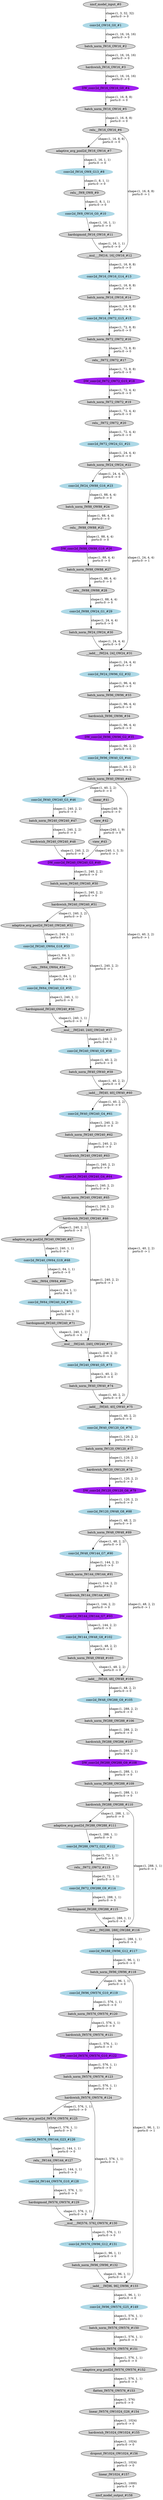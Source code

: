 strict digraph  {
"0 /nncf_model_input_0" [id=0, label="nncf_model_input_#0", style=filled, type=nncf_model_input];
"1 MobileNetV3/Sequential[features]/ConvBNActivation[0]/NNCFConv2d[0]/conv2d_0" [color=lightblue, id=1, label="conv2d_OW16_G0_#1", style=filled, type=conv2d];
"2 MobileNetV3/Sequential[features]/ConvBNActivation[0]/NNCFBatchNorm2d[1]/batch_norm_0" [id=2, label="batch_norm_IW16_OW16_#2", style=filled, type=batch_norm];
"3 MobileNetV3/Sequential[features]/ConvBNActivation[0]/Hardswish[2]/hardswish_0" [id=3, label="hardswish_IW16_OW16_#3", style=filled, type=hardswish];
"4 MobileNetV3/Sequential[features]/InvertedResidual[1]/Sequential[block]/ConvBNActivation[0]/NNCFConv2d[0]/conv2d_0" [color=purple, id=4, label="DW_conv2d_IW16_OW16_G0_#4", style=filled, type=conv2d];
"5 MobileNetV3/Sequential[features]/InvertedResidual[1]/Sequential[block]/ConvBNActivation[0]/NNCFBatchNorm2d[1]/batch_norm_0" [id=5, label="batch_norm_IW16_OW16_#5", style=filled, type=batch_norm];
"6 MobileNetV3/Sequential[features]/InvertedResidual[1]/Sequential[block]/ConvBNActivation[0]/ReLU[2]/relu__0" [id=6, label="relu__IW16_OW16_#6", style=filled, type=relu_];
"7 MobileNetV3/Sequential[features]/InvertedResidual[1]/Sequential[block]/SqueezeExcitation[1]/adaptive_avg_pool2d_0" [id=7, label="adaptive_avg_pool2d_IW16_OW16_#7", style=filled, type=adaptive_avg_pool2d];
"8 MobileNetV3/Sequential[features]/InvertedResidual[1]/Sequential[block]/SqueezeExcitation[1]/NNCFConv2d[fc1]/conv2d_0" [color=lightblue, id=8, label="conv2d_IW16_OW8_G13_#8", style=filled, type=conv2d];
"9 MobileNetV3/Sequential[features]/InvertedResidual[1]/Sequential[block]/SqueezeExcitation[1]/ReLU[relu]/relu__0" [id=9, label="relu__IW8_OW8_#9", style=filled, type=relu_];
"10 MobileNetV3/Sequential[features]/InvertedResidual[1]/Sequential[block]/SqueezeExcitation[1]/NNCFConv2d[fc2]/conv2d_0" [color=lightblue, id=10, label="conv2d_IW8_OW16_G0_#10", style=filled, type=conv2d];
"11 MobileNetV3/Sequential[features]/InvertedResidual[1]/Sequential[block]/SqueezeExcitation[1]/hardsigmoid_0" [id=11, label="hardsigmoid_IW16_OW16_#11", style=filled, type=hardsigmoid];
"12 MobileNetV3/Sequential[features]/InvertedResidual[1]/Sequential[block]/SqueezeExcitation[1]/__mul___0" [id=12, label="__mul___IW[16, 16]_OW16_#12", style=filled, type=__mul__];
"13 MobileNetV3/Sequential[features]/InvertedResidual[1]/Sequential[block]/ConvBNActivation[2]/NNCFConv2d[0]/conv2d_0" [color=lightblue, id=13, label="conv2d_IW16_OW16_G14_#13", style=filled, type=conv2d];
"14 MobileNetV3/Sequential[features]/InvertedResidual[1]/Sequential[block]/ConvBNActivation[2]/NNCFBatchNorm2d[1]/batch_norm_0" [id=14, label="batch_norm_IW16_OW16_#14", style=filled, type=batch_norm];
"15 MobileNetV3/Sequential[features]/InvertedResidual[2]/Sequential[block]/ConvBNActivation[0]/NNCFConv2d[0]/conv2d_0" [color=lightblue, id=15, label="conv2d_IW16_OW72_G15_#15", style=filled, type=conv2d];
"16 MobileNetV3/Sequential[features]/InvertedResidual[2]/Sequential[block]/ConvBNActivation[0]/NNCFBatchNorm2d[1]/batch_norm_0" [id=16, label="batch_norm_IW72_OW72_#16", style=filled, type=batch_norm];
"17 MobileNetV3/Sequential[features]/InvertedResidual[2]/Sequential[block]/ConvBNActivation[0]/ReLU[2]/relu__0" [id=17, label="relu__IW72_OW72_#17", style=filled, type=relu_];
"18 MobileNetV3/Sequential[features]/InvertedResidual[2]/Sequential[block]/ConvBNActivation[1]/NNCFConv2d[0]/conv2d_0" [color=purple, id=18, label="DW_conv2d_IW72_OW72_G15_#18", style=filled, type=conv2d];
"19 MobileNetV3/Sequential[features]/InvertedResidual[2]/Sequential[block]/ConvBNActivation[1]/NNCFBatchNorm2d[1]/batch_norm_0" [id=19, label="batch_norm_IW72_OW72_#19", style=filled, type=batch_norm];
"20 MobileNetV3/Sequential[features]/InvertedResidual[2]/Sequential[block]/ConvBNActivation[1]/ReLU[2]/relu__0" [id=20, label="relu__IW72_OW72_#20", style=filled, type=relu_];
"21 MobileNetV3/Sequential[features]/InvertedResidual[2]/Sequential[block]/ConvBNActivation[2]/NNCFConv2d[0]/conv2d_0" [color=lightblue, id=21, label="conv2d_IW72_OW24_G1_#21", style=filled, type=conv2d];
"22 MobileNetV3/Sequential[features]/InvertedResidual[2]/Sequential[block]/ConvBNActivation[2]/NNCFBatchNorm2d[1]/batch_norm_0" [id=22, label="batch_norm_IW24_OW24_#22", style=filled, type=batch_norm];
"23 MobileNetV3/Sequential[features]/InvertedResidual[3]/Sequential[block]/ConvBNActivation[0]/NNCFConv2d[0]/conv2d_0" [color=lightblue, id=23, label="conv2d_IW24_OW88_G16_#23", style=filled, type=conv2d];
"24 MobileNetV3/Sequential[features]/InvertedResidual[3]/Sequential[block]/ConvBNActivation[0]/NNCFBatchNorm2d[1]/batch_norm_0" [id=24, label="batch_norm_IW88_OW88_#24", style=filled, type=batch_norm];
"25 MobileNetV3/Sequential[features]/InvertedResidual[3]/Sequential[block]/ConvBNActivation[0]/ReLU[2]/relu__0" [id=25, label="relu__IW88_OW88_#25", style=filled, type=relu_];
"26 MobileNetV3/Sequential[features]/InvertedResidual[3]/Sequential[block]/ConvBNActivation[1]/NNCFConv2d[0]/conv2d_0" [color=purple, id=26, label="DW_conv2d_IW88_OW88_G16_#26", style=filled, type=conv2d];
"27 MobileNetV3/Sequential[features]/InvertedResidual[3]/Sequential[block]/ConvBNActivation[1]/NNCFBatchNorm2d[1]/batch_norm_0" [id=27, label="batch_norm_IW88_OW88_#27", style=filled, type=batch_norm];
"28 MobileNetV3/Sequential[features]/InvertedResidual[3]/Sequential[block]/ConvBNActivation[1]/ReLU[2]/relu__0" [id=28, label="relu__IW88_OW88_#28", style=filled, type=relu_];
"29 MobileNetV3/Sequential[features]/InvertedResidual[3]/Sequential[block]/ConvBNActivation[2]/NNCFConv2d[0]/conv2d_0" [color=lightblue, id=29, label="conv2d_IW88_OW24_G1_#29", style=filled, type=conv2d];
"30 MobileNetV3/Sequential[features]/InvertedResidual[3]/Sequential[block]/ConvBNActivation[2]/NNCFBatchNorm2d[1]/batch_norm_0" [id=30, label="batch_norm_IW24_OW24_#30", style=filled, type=batch_norm];
"31 MobileNetV3/Sequential[features]/InvertedResidual[3]/__iadd___0" [id=31, label="__iadd___IW[24, 24]_OW24_#31", style=filled, type=__iadd__];
"32 MobileNetV3/Sequential[features]/InvertedResidual[4]/Sequential[block]/ConvBNActivation[0]/NNCFConv2d[0]/conv2d_0" [color=lightblue, id=32, label="conv2d_IW24_OW96_G2_#32", style=filled, type=conv2d];
"33 MobileNetV3/Sequential[features]/InvertedResidual[4]/Sequential[block]/ConvBNActivation[0]/NNCFBatchNorm2d[1]/batch_norm_0" [id=33, label="batch_norm_IW96_OW96_#33", style=filled, type=batch_norm];
"34 MobileNetV3/Sequential[features]/InvertedResidual[4]/Sequential[block]/ConvBNActivation[0]/Hardswish[2]/hardswish_0" [id=34, label="hardswish_IW96_OW96_#34", style=filled, type=hardswish];
"35 MobileNetV3/Sequential[features]/InvertedResidual[4]/Sequential[block]/ConvBNActivation[1]/NNCFConv2d[0]/conv2d_0" [color=purple, id=35, label="DW_conv2d_IW96_OW96_G2_#35", style=filled, type=conv2d];
"36 MobileNetV3/Sequential[features]/InvertedResidual[4]/Sequential[block]/ConvBNActivation[3]/NNCFConv2d[0]/conv2d_0" [color=lightblue, id=36, label="conv2d_IW96_OW40_G5_#44", style=filled, type=conv2d];
"37 MobileNetV3/Sequential[features]/InvertedResidual[4]/Sequential[block]/ConvBNActivation[3]/NNCFBatchNorm2d[1]/batch_norm_0" [id=37, label="batch_norm_IW40_OW40_#45", style=filled, type=batch_norm];
"38 MobileNetV3/Sequential[features]/InvertedResidual[5]/Sequential[block]/ConvBNActivation[0]/NNCFConv2d[0]/conv2d_0" [color=lightblue, id=38, label="conv2d_IW40_OW240_G3_#46", style=filled, type=conv2d];
"39 MobileNetV3/Sequential[features]/InvertedResidual[5]/Sequential[block]/ConvBNActivation[0]/NNCFBatchNorm2d[1]/batch_norm_0" [id=39, label="batch_norm_IW240_OW240_#47", style=filled, type=batch_norm];
"40 MobileNetV3/Sequential[features]/InvertedResidual[5]/Sequential[block]/ConvBNActivation[0]/Hardswish[2]/hardswish_0" [id=40, label="hardswish_IW240_OW240_#48", style=filled, type=hardswish];
"41 MobileNetV3/Sequential[features]/InvertedResidual[5]/Sequential[block]/ConvBNActivation[1]/NNCFConv2d[0]/ModuleDict[pre_ops]/UpdateWeight[3]/ElasticKernelConv2DOp[op]/linear_0" [id=41, label="linear_#41", style=filled, type=linear];
"42 MobileNetV3/Sequential[features]/InvertedResidual[5]/Sequential[block]/ConvBNActivation[1]/NNCFConv2d[0]/ModuleDict[pre_ops]/UpdateWeight[3]/ElasticKernelConv2DOp[op]/view_0" [id=42, label="view_#42", style=filled, type=view];
"43 MobileNetV3/Sequential[features]/InvertedResidual[5]/Sequential[block]/ConvBNActivation[1]/NNCFConv2d[0]/ModuleDict[pre_ops]/UpdateWeight[3]/ElasticKernelConv2DOp[op]/view_1" [id=43, label="view_#43", style=filled, type=view];
"44 MobileNetV3/Sequential[features]/InvertedResidual[5]/Sequential[block]/ConvBNActivation[1]/NNCFConv2d[0]/conv2d_0" [color=purple, id=44, label="DW_conv2d_IW240_OW240_G3_#49", style=filled, type=conv2d];
"45 MobileNetV3/Sequential[features]/InvertedResidual[5]/Sequential[block]/ConvBNActivation[1]/NNCFBatchNorm2d[1]/batch_norm_0" [id=45, label="batch_norm_IW240_OW240_#50", style=filled, type=batch_norm];
"46 MobileNetV3/Sequential[features]/InvertedResidual[5]/Sequential[block]/ConvBNActivation[1]/Hardswish[2]/hardswish_0" [id=46, label="hardswish_IW240_OW240_#51", style=filled, type=hardswish];
"47 MobileNetV3/Sequential[features]/InvertedResidual[5]/Sequential[block]/SqueezeExcitation[2]/adaptive_avg_pool2d_0" [id=47, label="adaptive_avg_pool2d_IW240_OW240_#52", style=filled, type=adaptive_avg_pool2d];
"48 MobileNetV3/Sequential[features]/InvertedResidual[5]/Sequential[block]/SqueezeExcitation[2]/NNCFConv2d[fc1]/conv2d_0" [color=lightblue, id=48, label="conv2d_IW240_OW64_G18_#53", style=filled, type=conv2d];
"49 MobileNetV3/Sequential[features]/InvertedResidual[5]/Sequential[block]/SqueezeExcitation[2]/ReLU[relu]/relu__0" [id=49, label="relu__IW64_OW64_#54", style=filled, type=relu_];
"50 MobileNetV3/Sequential[features]/InvertedResidual[5]/Sequential[block]/SqueezeExcitation[2]/NNCFConv2d[fc2]/conv2d_0" [color=lightblue, id=50, label="conv2d_IW64_OW240_G3_#55", style=filled, type=conv2d];
"51 MobileNetV3/Sequential[features]/InvertedResidual[5]/Sequential[block]/SqueezeExcitation[2]/hardsigmoid_0" [id=51, label="hardsigmoid_IW240_OW240_#56", style=filled, type=hardsigmoid];
"52 MobileNetV3/Sequential[features]/InvertedResidual[5]/Sequential[block]/SqueezeExcitation[2]/__mul___0" [id=52, label="__mul___IW[240, 240]_OW240_#57", style=filled, type=__mul__];
"53 MobileNetV3/Sequential[features]/InvertedResidual[5]/Sequential[block]/ConvBNActivation[3]/NNCFConv2d[0]/conv2d_0" [color=lightblue, id=53, label="conv2d_IW240_OW40_G5_#58", style=filled, type=conv2d];
"54 MobileNetV3/Sequential[features]/InvertedResidual[5]/Sequential[block]/ConvBNActivation[3]/NNCFBatchNorm2d[1]/batch_norm_0" [id=54, label="batch_norm_IW40_OW40_#59", style=filled, type=batch_norm];
"55 MobileNetV3/Sequential[features]/InvertedResidual[5]/__iadd___0" [id=55, label="__iadd___IW[40, 40]_OW40_#60", style=filled, type=__iadd__];
"56 MobileNetV3/Sequential[features]/InvertedResidual[6]/Sequential[block]/ConvBNActivation[0]/NNCFConv2d[0]/conv2d_0" [color=lightblue, id=56, label="conv2d_IW40_OW240_G4_#61", style=filled, type=conv2d];
"57 MobileNetV3/Sequential[features]/InvertedResidual[6]/Sequential[block]/ConvBNActivation[0]/NNCFBatchNorm2d[1]/batch_norm_0" [id=57, label="batch_norm_IW240_OW240_#62", style=filled, type=batch_norm];
"58 MobileNetV3/Sequential[features]/InvertedResidual[6]/Sequential[block]/ConvBNActivation[0]/Hardswish[2]/hardswish_0" [id=58, label="hardswish_IW240_OW240_#63", style=filled, type=hardswish];
"59 MobileNetV3/Sequential[features]/InvertedResidual[6]/Sequential[block]/ConvBNActivation[1]/NNCFConv2d[0]/conv2d_0" [color=purple, id=59, label="DW_conv2d_IW240_OW240_G4_#64", style=filled, type=conv2d];
"60 MobileNetV3/Sequential[features]/InvertedResidual[6]/Sequential[block]/ConvBNActivation[1]/NNCFBatchNorm2d[1]/batch_norm_0" [id=60, label="batch_norm_IW240_OW240_#65", style=filled, type=batch_norm];
"61 MobileNetV3/Sequential[features]/InvertedResidual[6]/Sequential[block]/ConvBNActivation[1]/Hardswish[2]/hardswish_0" [id=61, label="hardswish_IW240_OW240_#66", style=filled, type=hardswish];
"62 MobileNetV3/Sequential[features]/InvertedResidual[6]/Sequential[block]/SqueezeExcitation[2]/adaptive_avg_pool2d_0" [id=62, label="adaptive_avg_pool2d_IW240_OW240_#67", style=filled, type=adaptive_avg_pool2d];
"63 MobileNetV3/Sequential[features]/InvertedResidual[6]/Sequential[block]/SqueezeExcitation[2]/NNCFConv2d[fc1]/conv2d_0" [color=lightblue, id=63, label="conv2d_IW240_OW64_G19_#68", style=filled, type=conv2d];
"64 MobileNetV3/Sequential[features]/InvertedResidual[6]/Sequential[block]/SqueezeExcitation[2]/ReLU[relu]/relu__0" [id=64, label="relu__IW64_OW64_#69", style=filled, type=relu_];
"65 MobileNetV3/Sequential[features]/InvertedResidual[6]/Sequential[block]/SqueezeExcitation[2]/NNCFConv2d[fc2]/conv2d_0" [color=lightblue, id=65, label="conv2d_IW64_OW240_G4_#70", style=filled, type=conv2d];
"66 MobileNetV3/Sequential[features]/InvertedResidual[6]/Sequential[block]/SqueezeExcitation[2]/hardsigmoid_0" [id=66, label="hardsigmoid_IW240_OW240_#71", style=filled, type=hardsigmoid];
"67 MobileNetV3/Sequential[features]/InvertedResidual[6]/Sequential[block]/SqueezeExcitation[2]/__mul___0" [id=67, label="__mul___IW[240, 240]_OW240_#72", style=filled, type=__mul__];
"68 MobileNetV3/Sequential[features]/InvertedResidual[6]/Sequential[block]/ConvBNActivation[3]/NNCFConv2d[0]/conv2d_0" [color=lightblue, id=68, label="conv2d_IW240_OW40_G5_#73", style=filled, type=conv2d];
"69 MobileNetV3/Sequential[features]/InvertedResidual[6]/Sequential[block]/ConvBNActivation[3]/NNCFBatchNorm2d[1]/batch_norm_0" [id=69, label="batch_norm_IW40_OW40_#74", style=filled, type=batch_norm];
"70 MobileNetV3/Sequential[features]/InvertedResidual[6]/__iadd___0" [id=70, label="__iadd___IW[40, 40]_OW40_#75", style=filled, type=__iadd__];
"71 MobileNetV3/Sequential[features]/InvertedResidual[7]/Sequential[block]/ConvBNActivation[0]/NNCFConv2d[0]/conv2d_0" [color=lightblue, id=71, label="conv2d_IW40_OW120_G6_#76", style=filled, type=conv2d];
"72 MobileNetV3/Sequential[features]/InvertedResidual[7]/Sequential[block]/ConvBNActivation[0]/NNCFBatchNorm2d[1]/batch_norm_0" [id=72, label="batch_norm_IW120_OW120_#77", style=filled, type=batch_norm];
"73 MobileNetV3/Sequential[features]/InvertedResidual[7]/Sequential[block]/ConvBNActivation[0]/Hardswish[2]/hardswish_0" [id=73, label="hardswish_IW120_OW120_#78", style=filled, type=hardswish];
"74 MobileNetV3/Sequential[features]/InvertedResidual[7]/Sequential[block]/ConvBNActivation[1]/NNCFConv2d[0]/conv2d_0" [color=purple, id=74, label="DW_conv2d_IW120_OW120_G6_#79", style=filled, type=conv2d];
"75 MobileNetV3/Sequential[features]/InvertedResidual[7]/Sequential[block]/ConvBNActivation[3]/NNCFConv2d[0]/conv2d_0" [color=lightblue, id=75, label="conv2d_IW120_OW48_G8_#88", style=filled, type=conv2d];
"76 MobileNetV3/Sequential[features]/InvertedResidual[7]/Sequential[block]/ConvBNActivation[3]/NNCFBatchNorm2d[1]/batch_norm_0" [id=76, label="batch_norm_IW48_OW48_#89", style=filled, type=batch_norm];
"77 MobileNetV3/Sequential[features]/InvertedResidual[8]/Sequential[block]/ConvBNActivation[0]/NNCFConv2d[0]/conv2d_0" [color=lightblue, id=77, label="conv2d_IW48_OW144_G7_#90", style=filled, type=conv2d];
"78 MobileNetV3/Sequential[features]/InvertedResidual[8]/Sequential[block]/ConvBNActivation[0]/NNCFBatchNorm2d[1]/batch_norm_0" [id=78, label="batch_norm_IW144_OW144_#91", style=filled, type=batch_norm];
"79 MobileNetV3/Sequential[features]/InvertedResidual[8]/Sequential[block]/ConvBNActivation[0]/Hardswish[2]/hardswish_0" [id=79, label="hardswish_IW144_OW144_#92", style=filled, type=hardswish];
"80 MobileNetV3/Sequential[features]/InvertedResidual[8]/Sequential[block]/ConvBNActivation[1]/NNCFConv2d[0]/conv2d_0" [color=purple, id=80, label="DW_conv2d_IW144_OW144_G7_#93", style=filled, type=conv2d];
"81 MobileNetV3/Sequential[features]/InvertedResidual[8]/Sequential[block]/ConvBNActivation[3]/NNCFConv2d[0]/conv2d_0" [color=lightblue, id=81, label="conv2d_IW144_OW48_G8_#102", style=filled, type=conv2d];
"82 MobileNetV3/Sequential[features]/InvertedResidual[8]/Sequential[block]/ConvBNActivation[3]/NNCFBatchNorm2d[1]/batch_norm_0" [id=82, label="batch_norm_IW48_OW48_#103", style=filled, type=batch_norm];
"83 MobileNetV3/Sequential[features]/InvertedResidual[8]/__iadd___0" [id=83, label="__iadd___IW[48, 48]_OW48_#104", style=filled, type=__iadd__];
"84 MobileNetV3/Sequential[features]/InvertedResidual[9]/Sequential[block]/ConvBNActivation[0]/NNCFConv2d[0]/conv2d_0" [color=lightblue, id=84, label="conv2d_IW48_OW288_G9_#105", style=filled, type=conv2d];
"85 MobileNetV3/Sequential[features]/InvertedResidual[9]/Sequential[block]/ConvBNActivation[0]/NNCFBatchNorm2d[1]/batch_norm_0" [id=85, label="batch_norm_IW288_OW288_#106", style=filled, type=batch_norm];
"86 MobileNetV3/Sequential[features]/InvertedResidual[9]/Sequential[block]/ConvBNActivation[0]/Hardswish[2]/hardswish_0" [id=86, label="hardswish_IW288_OW288_#107", style=filled, type=hardswish];
"87 MobileNetV3/Sequential[features]/InvertedResidual[9]/Sequential[block]/ConvBNActivation[1]/NNCFConv2d[0]/conv2d_0" [color=purple, id=87, label="DW_conv2d_IW288_OW288_G9_#108", style=filled, type=conv2d];
"88 MobileNetV3/Sequential[features]/InvertedResidual[9]/Sequential[block]/ConvBNActivation[1]/NNCFBatchNorm2d[1]/batch_norm_0" [id=88, label="batch_norm_IW288_OW288_#109", style=filled, type=batch_norm];
"89 MobileNetV3/Sequential[features]/InvertedResidual[9]/Sequential[block]/ConvBNActivation[1]/Hardswish[2]/hardswish_0" [id=89, label="hardswish_IW288_OW288_#110", style=filled, type=hardswish];
"90 MobileNetV3/Sequential[features]/InvertedResidual[9]/Sequential[block]/SqueezeExcitation[2]/adaptive_avg_pool2d_0" [id=90, label="adaptive_avg_pool2d_IW288_OW288_#111", style=filled, type=adaptive_avg_pool2d];
"91 MobileNetV3/Sequential[features]/InvertedResidual[9]/Sequential[block]/SqueezeExcitation[2]/NNCFConv2d[fc1]/conv2d_0" [color=lightblue, id=91, label="conv2d_IW288_OW72_G22_#112", style=filled, type=conv2d];
"92 MobileNetV3/Sequential[features]/InvertedResidual[9]/Sequential[block]/SqueezeExcitation[2]/ReLU[relu]/relu__0" [id=92, label="relu__IW72_OW72_#113", style=filled, type=relu_];
"93 MobileNetV3/Sequential[features]/InvertedResidual[9]/Sequential[block]/SqueezeExcitation[2]/NNCFConv2d[fc2]/conv2d_0" [color=lightblue, id=93, label="conv2d_IW72_OW288_G9_#114", style=filled, type=conv2d];
"94 MobileNetV3/Sequential[features]/InvertedResidual[9]/Sequential[block]/SqueezeExcitation[2]/hardsigmoid_0" [id=94, label="hardsigmoid_IW288_OW288_#115", style=filled, type=hardsigmoid];
"95 MobileNetV3/Sequential[features]/InvertedResidual[9]/Sequential[block]/SqueezeExcitation[2]/__mul___0" [id=95, label="__mul___IW[288, 288]_OW288_#116", style=filled, type=__mul__];
"96 MobileNetV3/Sequential[features]/InvertedResidual[9]/Sequential[block]/ConvBNActivation[3]/NNCFConv2d[0]/conv2d_0" [color=lightblue, id=96, label="conv2d_IW288_OW96_G12_#117", style=filled, type=conv2d];
"97 MobileNetV3/Sequential[features]/InvertedResidual[9]/Sequential[block]/ConvBNActivation[3]/NNCFBatchNorm2d[1]/batch_norm_0" [id=97, label="batch_norm_IW96_OW96_#118", style=filled, type=batch_norm];
"98 MobileNetV3/Sequential[features]/InvertedResidual[10]/Sequential[block]/ConvBNActivation[0]/NNCFConv2d[0]/conv2d_0" [color=lightblue, id=98, label="conv2d_IW96_OW576_G10_#119", style=filled, type=conv2d];
"99 MobileNetV3/Sequential[features]/InvertedResidual[10]/Sequential[block]/ConvBNActivation[0]/NNCFBatchNorm2d[1]/batch_norm_0" [id=99, label="batch_norm_IW576_OW576_#120", style=filled, type=batch_norm];
"100 MobileNetV3/Sequential[features]/InvertedResidual[10]/Sequential[block]/ConvBNActivation[0]/Hardswish[2]/hardswish_0" [id=100, label="hardswish_IW576_OW576_#121", style=filled, type=hardswish];
"101 MobileNetV3/Sequential[features]/InvertedResidual[10]/Sequential[block]/ConvBNActivation[1]/NNCFConv2d[0]/conv2d_0" [color=purple, id=101, label="DW_conv2d_IW576_OW576_G10_#122", style=filled, type=conv2d];
"102 MobileNetV3/Sequential[features]/InvertedResidual[10]/Sequential[block]/ConvBNActivation[1]/NNCFBatchNorm2d[1]/batch_norm_0" [id=102, label="batch_norm_IW576_OW576_#123", style=filled, type=batch_norm];
"103 MobileNetV3/Sequential[features]/InvertedResidual[10]/Sequential[block]/ConvBNActivation[1]/Hardswish[2]/hardswish_0" [id=103, label="hardswish_IW576_OW576_#124", style=filled, type=hardswish];
"104 MobileNetV3/Sequential[features]/InvertedResidual[10]/Sequential[block]/SqueezeExcitation[2]/adaptive_avg_pool2d_0" [id=104, label="adaptive_avg_pool2d_IW576_OW576_#125", style=filled, type=adaptive_avg_pool2d];
"105 MobileNetV3/Sequential[features]/InvertedResidual[10]/Sequential[block]/SqueezeExcitation[2]/NNCFConv2d[fc1]/conv2d_0" [color=lightblue, id=105, label="conv2d_IW576_OW144_G23_#126", style=filled, type=conv2d];
"106 MobileNetV3/Sequential[features]/InvertedResidual[10]/Sequential[block]/SqueezeExcitation[2]/ReLU[relu]/relu__0" [id=106, label="relu__IW144_OW144_#127", style=filled, type=relu_];
"107 MobileNetV3/Sequential[features]/InvertedResidual[10]/Sequential[block]/SqueezeExcitation[2]/NNCFConv2d[fc2]/conv2d_0" [color=lightblue, id=107, label="conv2d_IW144_OW576_G10_#128", style=filled, type=conv2d];
"108 MobileNetV3/Sequential[features]/InvertedResidual[10]/Sequential[block]/SqueezeExcitation[2]/hardsigmoid_0" [id=108, label="hardsigmoid_IW576_OW576_#129", style=filled, type=hardsigmoid];
"109 MobileNetV3/Sequential[features]/InvertedResidual[10]/Sequential[block]/SqueezeExcitation[2]/__mul___0" [id=109, label="__mul___IW[576, 576]_OW576_#130", style=filled, type=__mul__];
"110 MobileNetV3/Sequential[features]/InvertedResidual[10]/Sequential[block]/ConvBNActivation[3]/NNCFConv2d[0]/conv2d_0" [color=lightblue, id=110, label="conv2d_IW576_OW96_G12_#131", style=filled, type=conv2d];
"111 MobileNetV3/Sequential[features]/InvertedResidual[10]/Sequential[block]/ConvBNActivation[3]/NNCFBatchNorm2d[1]/batch_norm_0" [id=111, label="batch_norm_IW96_OW96_#132", style=filled, type=batch_norm];
"112 MobileNetV3/Sequential[features]/InvertedResidual[10]/__iadd___0" [id=112, label="__iadd___IW[96, 96]_OW96_#133", style=filled, type=__iadd__];
"113 MobileNetV3/Sequential[features]/ConvBNActivation[12]/NNCFConv2d[0]/conv2d_0" [color=lightblue, id=113, label="conv2d_IW96_OW576_G25_#149", style=filled, type=conv2d];
"114 MobileNetV3/Sequential[features]/ConvBNActivation[12]/NNCFBatchNorm2d[1]/batch_norm_0" [id=114, label="batch_norm_IW576_OW576_#150", style=filled, type=batch_norm];
"115 MobileNetV3/Sequential[features]/ConvBNActivation[12]/Hardswish[2]/hardswish_0" [id=115, label="hardswish_IW576_OW576_#151", style=filled, type=hardswish];
"116 MobileNetV3/AdaptiveAvgPool2d[avgpool]/adaptive_avg_pool2d_0" [id=116, label="adaptive_avg_pool2d_IW576_OW576_#152", style=filled, type=adaptive_avg_pool2d];
"117 MobileNetV3/flatten_0" [id=117, label="flatten_IW576_OW576_#153", style=filled, type=flatten];
"118 MobileNetV3/Sequential[classifier]/NNCFLinear[0]/linear_0" [id=118, label="linear_IW576_OW1024_G26_#154", style=filled, type=linear];
"119 MobileNetV3/Sequential[classifier]/Hardswish[1]/hardswish_0" [id=119, label="hardswish_IW1024_OW1024_#155", style=filled, type=hardswish];
"120 MobileNetV3/Sequential[classifier]/Dropout[2]/dropout_0" [id=120, label="dropout_IW1024_OW1024_#156", style=filled, type=dropout];
"121 MobileNetV3/Sequential[classifier]/NNCFLinear[3]/linear_0" [id=121, label="linear_IW1024_#157", style=filled, type=linear];
"122 /nncf_model_output_0" [id=122, label="nncf_model_output_#158", style=filled, type=nncf_model_output];
"0 /nncf_model_input_0" -> "1 MobileNetV3/Sequential[features]/ConvBNActivation[0]/NNCFConv2d[0]/conv2d_0"  [label="shape:(1, 3, 32, 32)\nports:0 -> 0", style=solid];
"1 MobileNetV3/Sequential[features]/ConvBNActivation[0]/NNCFConv2d[0]/conv2d_0" -> "2 MobileNetV3/Sequential[features]/ConvBNActivation[0]/NNCFBatchNorm2d[1]/batch_norm_0"  [label="shape:(1, 16, 16, 16)\nports:0 -> 0", style=solid];
"2 MobileNetV3/Sequential[features]/ConvBNActivation[0]/NNCFBatchNorm2d[1]/batch_norm_0" -> "3 MobileNetV3/Sequential[features]/ConvBNActivation[0]/Hardswish[2]/hardswish_0"  [label="shape:(1, 16, 16, 16)\nports:0 -> 0", style=solid];
"3 MobileNetV3/Sequential[features]/ConvBNActivation[0]/Hardswish[2]/hardswish_0" -> "4 MobileNetV3/Sequential[features]/InvertedResidual[1]/Sequential[block]/ConvBNActivation[0]/NNCFConv2d[0]/conv2d_0"  [label="shape:(1, 16, 16, 16)\nports:0 -> 0", style=solid];
"4 MobileNetV3/Sequential[features]/InvertedResidual[1]/Sequential[block]/ConvBNActivation[0]/NNCFConv2d[0]/conv2d_0" -> "5 MobileNetV3/Sequential[features]/InvertedResidual[1]/Sequential[block]/ConvBNActivation[0]/NNCFBatchNorm2d[1]/batch_norm_0"  [label="shape:(1, 16, 8, 8)\nports:0 -> 0", style=solid];
"5 MobileNetV3/Sequential[features]/InvertedResidual[1]/Sequential[block]/ConvBNActivation[0]/NNCFBatchNorm2d[1]/batch_norm_0" -> "6 MobileNetV3/Sequential[features]/InvertedResidual[1]/Sequential[block]/ConvBNActivation[0]/ReLU[2]/relu__0"  [label="shape:(1, 16, 8, 8)\nports:0 -> 0", style=solid];
"6 MobileNetV3/Sequential[features]/InvertedResidual[1]/Sequential[block]/ConvBNActivation[0]/ReLU[2]/relu__0" -> "7 MobileNetV3/Sequential[features]/InvertedResidual[1]/Sequential[block]/SqueezeExcitation[1]/adaptive_avg_pool2d_0"  [label="shape:(1, 16, 8, 8)\nports:0 -> 0", style=solid];
"6 MobileNetV3/Sequential[features]/InvertedResidual[1]/Sequential[block]/ConvBNActivation[0]/ReLU[2]/relu__0" -> "12 MobileNetV3/Sequential[features]/InvertedResidual[1]/Sequential[block]/SqueezeExcitation[1]/__mul___0"  [label="shape:(1, 16, 8, 8)\nports:0 -> 1", style=solid];
"7 MobileNetV3/Sequential[features]/InvertedResidual[1]/Sequential[block]/SqueezeExcitation[1]/adaptive_avg_pool2d_0" -> "8 MobileNetV3/Sequential[features]/InvertedResidual[1]/Sequential[block]/SqueezeExcitation[1]/NNCFConv2d[fc1]/conv2d_0"  [label="shape:(1, 16, 1, 1)\nports:0 -> 0", style=solid];
"8 MobileNetV3/Sequential[features]/InvertedResidual[1]/Sequential[block]/SqueezeExcitation[1]/NNCFConv2d[fc1]/conv2d_0" -> "9 MobileNetV3/Sequential[features]/InvertedResidual[1]/Sequential[block]/SqueezeExcitation[1]/ReLU[relu]/relu__0"  [label="shape:(1, 8, 1, 1)\nports:0 -> 0", style=solid];
"9 MobileNetV3/Sequential[features]/InvertedResidual[1]/Sequential[block]/SqueezeExcitation[1]/ReLU[relu]/relu__0" -> "10 MobileNetV3/Sequential[features]/InvertedResidual[1]/Sequential[block]/SqueezeExcitation[1]/NNCFConv2d[fc2]/conv2d_0"  [label="shape:(1, 8, 1, 1)\nports:0 -> 0", style=solid];
"10 MobileNetV3/Sequential[features]/InvertedResidual[1]/Sequential[block]/SqueezeExcitation[1]/NNCFConv2d[fc2]/conv2d_0" -> "11 MobileNetV3/Sequential[features]/InvertedResidual[1]/Sequential[block]/SqueezeExcitation[1]/hardsigmoid_0"  [label="shape:(1, 16, 1, 1)\nports:0 -> 0", style=solid];
"11 MobileNetV3/Sequential[features]/InvertedResidual[1]/Sequential[block]/SqueezeExcitation[1]/hardsigmoid_0" -> "12 MobileNetV3/Sequential[features]/InvertedResidual[1]/Sequential[block]/SqueezeExcitation[1]/__mul___0"  [label="shape:(1, 16, 1, 1)\nports:0 -> 0", style=solid];
"12 MobileNetV3/Sequential[features]/InvertedResidual[1]/Sequential[block]/SqueezeExcitation[1]/__mul___0" -> "13 MobileNetV3/Sequential[features]/InvertedResidual[1]/Sequential[block]/ConvBNActivation[2]/NNCFConv2d[0]/conv2d_0"  [label="shape:(1, 16, 8, 8)\nports:0 -> 0", style=solid];
"13 MobileNetV3/Sequential[features]/InvertedResidual[1]/Sequential[block]/ConvBNActivation[2]/NNCFConv2d[0]/conv2d_0" -> "14 MobileNetV3/Sequential[features]/InvertedResidual[1]/Sequential[block]/ConvBNActivation[2]/NNCFBatchNorm2d[1]/batch_norm_0"  [label="shape:(1, 16, 8, 8)\nports:0 -> 0", style=solid];
"14 MobileNetV3/Sequential[features]/InvertedResidual[1]/Sequential[block]/ConvBNActivation[2]/NNCFBatchNorm2d[1]/batch_norm_0" -> "15 MobileNetV3/Sequential[features]/InvertedResidual[2]/Sequential[block]/ConvBNActivation[0]/NNCFConv2d[0]/conv2d_0"  [label="shape:(1, 16, 8, 8)\nports:0 -> 0", style=solid];
"15 MobileNetV3/Sequential[features]/InvertedResidual[2]/Sequential[block]/ConvBNActivation[0]/NNCFConv2d[0]/conv2d_0" -> "16 MobileNetV3/Sequential[features]/InvertedResidual[2]/Sequential[block]/ConvBNActivation[0]/NNCFBatchNorm2d[1]/batch_norm_0"  [label="shape:(1, 72, 8, 8)\nports:0 -> 0", style=solid];
"16 MobileNetV3/Sequential[features]/InvertedResidual[2]/Sequential[block]/ConvBNActivation[0]/NNCFBatchNorm2d[1]/batch_norm_0" -> "17 MobileNetV3/Sequential[features]/InvertedResidual[2]/Sequential[block]/ConvBNActivation[0]/ReLU[2]/relu__0"  [label="shape:(1, 72, 8, 8)\nports:0 -> 0", style=solid];
"17 MobileNetV3/Sequential[features]/InvertedResidual[2]/Sequential[block]/ConvBNActivation[0]/ReLU[2]/relu__0" -> "18 MobileNetV3/Sequential[features]/InvertedResidual[2]/Sequential[block]/ConvBNActivation[1]/NNCFConv2d[0]/conv2d_0"  [label="shape:(1, 72, 8, 8)\nports:0 -> 0", style=solid];
"18 MobileNetV3/Sequential[features]/InvertedResidual[2]/Sequential[block]/ConvBNActivation[1]/NNCFConv2d[0]/conv2d_0" -> "19 MobileNetV3/Sequential[features]/InvertedResidual[2]/Sequential[block]/ConvBNActivation[1]/NNCFBatchNorm2d[1]/batch_norm_0"  [label="shape:(1, 72, 4, 4)\nports:0 -> 0", style=solid];
"19 MobileNetV3/Sequential[features]/InvertedResidual[2]/Sequential[block]/ConvBNActivation[1]/NNCFBatchNorm2d[1]/batch_norm_0" -> "20 MobileNetV3/Sequential[features]/InvertedResidual[2]/Sequential[block]/ConvBNActivation[1]/ReLU[2]/relu__0"  [label="shape:(1, 72, 4, 4)\nports:0 -> 0", style=solid];
"20 MobileNetV3/Sequential[features]/InvertedResidual[2]/Sequential[block]/ConvBNActivation[1]/ReLU[2]/relu__0" -> "21 MobileNetV3/Sequential[features]/InvertedResidual[2]/Sequential[block]/ConvBNActivation[2]/NNCFConv2d[0]/conv2d_0"  [label="shape:(1, 72, 4, 4)\nports:0 -> 0", style=solid];
"21 MobileNetV3/Sequential[features]/InvertedResidual[2]/Sequential[block]/ConvBNActivation[2]/NNCFConv2d[0]/conv2d_0" -> "22 MobileNetV3/Sequential[features]/InvertedResidual[2]/Sequential[block]/ConvBNActivation[2]/NNCFBatchNorm2d[1]/batch_norm_0"  [label="shape:(1, 24, 4, 4)\nports:0 -> 0", style=solid];
"22 MobileNetV3/Sequential[features]/InvertedResidual[2]/Sequential[block]/ConvBNActivation[2]/NNCFBatchNorm2d[1]/batch_norm_0" -> "23 MobileNetV3/Sequential[features]/InvertedResidual[3]/Sequential[block]/ConvBNActivation[0]/NNCFConv2d[0]/conv2d_0"  [label="shape:(1, 24, 4, 4)\nports:0 -> 0", style=solid];
"22 MobileNetV3/Sequential[features]/InvertedResidual[2]/Sequential[block]/ConvBNActivation[2]/NNCFBatchNorm2d[1]/batch_norm_0" -> "31 MobileNetV3/Sequential[features]/InvertedResidual[3]/__iadd___0"  [label="shape:(1, 24, 4, 4)\nports:0 -> 1", style=solid];
"23 MobileNetV3/Sequential[features]/InvertedResidual[3]/Sequential[block]/ConvBNActivation[0]/NNCFConv2d[0]/conv2d_0" -> "24 MobileNetV3/Sequential[features]/InvertedResidual[3]/Sequential[block]/ConvBNActivation[0]/NNCFBatchNorm2d[1]/batch_norm_0"  [label="shape:(1, 88, 4, 4)\nports:0 -> 0", style=solid];
"24 MobileNetV3/Sequential[features]/InvertedResidual[3]/Sequential[block]/ConvBNActivation[0]/NNCFBatchNorm2d[1]/batch_norm_0" -> "25 MobileNetV3/Sequential[features]/InvertedResidual[3]/Sequential[block]/ConvBNActivation[0]/ReLU[2]/relu__0"  [label="shape:(1, 88, 4, 4)\nports:0 -> 0", style=solid];
"25 MobileNetV3/Sequential[features]/InvertedResidual[3]/Sequential[block]/ConvBNActivation[0]/ReLU[2]/relu__0" -> "26 MobileNetV3/Sequential[features]/InvertedResidual[3]/Sequential[block]/ConvBNActivation[1]/NNCFConv2d[0]/conv2d_0"  [label="shape:(1, 88, 4, 4)\nports:0 -> 0", style=solid];
"26 MobileNetV3/Sequential[features]/InvertedResidual[3]/Sequential[block]/ConvBNActivation[1]/NNCFConv2d[0]/conv2d_0" -> "27 MobileNetV3/Sequential[features]/InvertedResidual[3]/Sequential[block]/ConvBNActivation[1]/NNCFBatchNorm2d[1]/batch_norm_0"  [label="shape:(1, 88, 4, 4)\nports:0 -> 0", style=solid];
"27 MobileNetV3/Sequential[features]/InvertedResidual[3]/Sequential[block]/ConvBNActivation[1]/NNCFBatchNorm2d[1]/batch_norm_0" -> "28 MobileNetV3/Sequential[features]/InvertedResidual[3]/Sequential[block]/ConvBNActivation[1]/ReLU[2]/relu__0"  [label="shape:(1, 88, 4, 4)\nports:0 -> 0", style=solid];
"28 MobileNetV3/Sequential[features]/InvertedResidual[3]/Sequential[block]/ConvBNActivation[1]/ReLU[2]/relu__0" -> "29 MobileNetV3/Sequential[features]/InvertedResidual[3]/Sequential[block]/ConvBNActivation[2]/NNCFConv2d[0]/conv2d_0"  [label="shape:(1, 88, 4, 4)\nports:0 -> 0", style=solid];
"29 MobileNetV3/Sequential[features]/InvertedResidual[3]/Sequential[block]/ConvBNActivation[2]/NNCFConv2d[0]/conv2d_0" -> "30 MobileNetV3/Sequential[features]/InvertedResidual[3]/Sequential[block]/ConvBNActivation[2]/NNCFBatchNorm2d[1]/batch_norm_0"  [label="shape:(1, 24, 4, 4)\nports:0 -> 0", style=solid];
"30 MobileNetV3/Sequential[features]/InvertedResidual[3]/Sequential[block]/ConvBNActivation[2]/NNCFBatchNorm2d[1]/batch_norm_0" -> "31 MobileNetV3/Sequential[features]/InvertedResidual[3]/__iadd___0"  [label="shape:(1, 24, 4, 4)\nports:0 -> 0", style=solid];
"31 MobileNetV3/Sequential[features]/InvertedResidual[3]/__iadd___0" -> "32 MobileNetV3/Sequential[features]/InvertedResidual[4]/Sequential[block]/ConvBNActivation[0]/NNCFConv2d[0]/conv2d_0"  [label="shape:(1, 24, 4, 4)\nports:0 -> 0", style=solid];
"32 MobileNetV3/Sequential[features]/InvertedResidual[4]/Sequential[block]/ConvBNActivation[0]/NNCFConv2d[0]/conv2d_0" -> "33 MobileNetV3/Sequential[features]/InvertedResidual[4]/Sequential[block]/ConvBNActivation[0]/NNCFBatchNorm2d[1]/batch_norm_0"  [label="shape:(1, 96, 4, 4)\nports:0 -> 0", style=solid];
"33 MobileNetV3/Sequential[features]/InvertedResidual[4]/Sequential[block]/ConvBNActivation[0]/NNCFBatchNorm2d[1]/batch_norm_0" -> "34 MobileNetV3/Sequential[features]/InvertedResidual[4]/Sequential[block]/ConvBNActivation[0]/Hardswish[2]/hardswish_0"  [label="shape:(1, 96, 4, 4)\nports:0 -> 0", style=solid];
"34 MobileNetV3/Sequential[features]/InvertedResidual[4]/Sequential[block]/ConvBNActivation[0]/Hardswish[2]/hardswish_0" -> "35 MobileNetV3/Sequential[features]/InvertedResidual[4]/Sequential[block]/ConvBNActivation[1]/NNCFConv2d[0]/conv2d_0"  [label="shape:(1, 96, 4, 4)\nports:0 -> 0", style=solid];
"35 MobileNetV3/Sequential[features]/InvertedResidual[4]/Sequential[block]/ConvBNActivation[1]/NNCFConv2d[0]/conv2d_0" -> "36 MobileNetV3/Sequential[features]/InvertedResidual[4]/Sequential[block]/ConvBNActivation[3]/NNCFConv2d[0]/conv2d_0"  [label="shape:(1, 96, 2, 2)\nports:0 -> 0", style=solid];
"36 MobileNetV3/Sequential[features]/InvertedResidual[4]/Sequential[block]/ConvBNActivation[3]/NNCFConv2d[0]/conv2d_0" -> "37 MobileNetV3/Sequential[features]/InvertedResidual[4]/Sequential[block]/ConvBNActivation[3]/NNCFBatchNorm2d[1]/batch_norm_0"  [label="shape:(1, 40, 2, 2)\nports:0 -> 0", style=solid];
"37 MobileNetV3/Sequential[features]/InvertedResidual[4]/Sequential[block]/ConvBNActivation[3]/NNCFBatchNorm2d[1]/batch_norm_0" -> "38 MobileNetV3/Sequential[features]/InvertedResidual[5]/Sequential[block]/ConvBNActivation[0]/NNCFConv2d[0]/conv2d_0"  [label="shape:(1, 40, 2, 2)\nports:0 -> 0", style=solid];
"37 MobileNetV3/Sequential[features]/InvertedResidual[4]/Sequential[block]/ConvBNActivation[3]/NNCFBatchNorm2d[1]/batch_norm_0" -> "55 MobileNetV3/Sequential[features]/InvertedResidual[5]/__iadd___0"  [label="shape:(1, 40, 2, 2)\nports:0 -> 1", style=solid];
"38 MobileNetV3/Sequential[features]/InvertedResidual[5]/Sequential[block]/ConvBNActivation[0]/NNCFConv2d[0]/conv2d_0" -> "39 MobileNetV3/Sequential[features]/InvertedResidual[5]/Sequential[block]/ConvBNActivation[0]/NNCFBatchNorm2d[1]/batch_norm_0"  [label="shape:(1, 240, 2, 2)\nports:0 -> 0", style=solid];
"39 MobileNetV3/Sequential[features]/InvertedResidual[5]/Sequential[block]/ConvBNActivation[0]/NNCFBatchNorm2d[1]/batch_norm_0" -> "40 MobileNetV3/Sequential[features]/InvertedResidual[5]/Sequential[block]/ConvBNActivation[0]/Hardswish[2]/hardswish_0"  [label="shape:(1, 240, 2, 2)\nports:0 -> 0", style=solid];
"40 MobileNetV3/Sequential[features]/InvertedResidual[5]/Sequential[block]/ConvBNActivation[0]/Hardswish[2]/hardswish_0" -> "44 MobileNetV3/Sequential[features]/InvertedResidual[5]/Sequential[block]/ConvBNActivation[1]/NNCFConv2d[0]/conv2d_0"  [label="shape:(1, 240, 2, 2)\nports:0 -> 0", style=solid];
"41 MobileNetV3/Sequential[features]/InvertedResidual[5]/Sequential[block]/ConvBNActivation[1]/NNCFConv2d[0]/ModuleDict[pre_ops]/UpdateWeight[3]/ElasticKernelConv2DOp[op]/linear_0" -> "42 MobileNetV3/Sequential[features]/InvertedResidual[5]/Sequential[block]/ConvBNActivation[1]/NNCFConv2d[0]/ModuleDict[pre_ops]/UpdateWeight[3]/ElasticKernelConv2DOp[op]/view_0"  [label="shape:(240, 9)\nports:0 -> 0", style=solid];
"42 MobileNetV3/Sequential[features]/InvertedResidual[5]/Sequential[block]/ConvBNActivation[1]/NNCFConv2d[0]/ModuleDict[pre_ops]/UpdateWeight[3]/ElasticKernelConv2DOp[op]/view_0" -> "43 MobileNetV3/Sequential[features]/InvertedResidual[5]/Sequential[block]/ConvBNActivation[1]/NNCFConv2d[0]/ModuleDict[pre_ops]/UpdateWeight[3]/ElasticKernelConv2DOp[op]/view_1"  [label="shape:(240, 1, 9)\nports:0 -> 0", style=solid];
"43 MobileNetV3/Sequential[features]/InvertedResidual[5]/Sequential[block]/ConvBNActivation[1]/NNCFConv2d[0]/ModuleDict[pre_ops]/UpdateWeight[3]/ElasticKernelConv2DOp[op]/view_1" -> "44 MobileNetV3/Sequential[features]/InvertedResidual[5]/Sequential[block]/ConvBNActivation[1]/NNCFConv2d[0]/conv2d_0"  [label="shape:(240, 1, 3, 3)\nports:0 -> 1", style=solid];
"44 MobileNetV3/Sequential[features]/InvertedResidual[5]/Sequential[block]/ConvBNActivation[1]/NNCFConv2d[0]/conv2d_0" -> "45 MobileNetV3/Sequential[features]/InvertedResidual[5]/Sequential[block]/ConvBNActivation[1]/NNCFBatchNorm2d[1]/batch_norm_0"  [label="shape:(1, 240, 2, 2)\nports:0 -> 0", style=solid];
"45 MobileNetV3/Sequential[features]/InvertedResidual[5]/Sequential[block]/ConvBNActivation[1]/NNCFBatchNorm2d[1]/batch_norm_0" -> "46 MobileNetV3/Sequential[features]/InvertedResidual[5]/Sequential[block]/ConvBNActivation[1]/Hardswish[2]/hardswish_0"  [label="shape:(1, 240, 2, 2)\nports:0 -> 0", style=solid];
"46 MobileNetV3/Sequential[features]/InvertedResidual[5]/Sequential[block]/ConvBNActivation[1]/Hardswish[2]/hardswish_0" -> "47 MobileNetV3/Sequential[features]/InvertedResidual[5]/Sequential[block]/SqueezeExcitation[2]/adaptive_avg_pool2d_0"  [label="shape:(1, 240, 2, 2)\nports:0 -> 0", style=solid];
"46 MobileNetV3/Sequential[features]/InvertedResidual[5]/Sequential[block]/ConvBNActivation[1]/Hardswish[2]/hardswish_0" -> "52 MobileNetV3/Sequential[features]/InvertedResidual[5]/Sequential[block]/SqueezeExcitation[2]/__mul___0"  [label="shape:(1, 240, 2, 2)\nports:0 -> 1", style=solid];
"47 MobileNetV3/Sequential[features]/InvertedResidual[5]/Sequential[block]/SqueezeExcitation[2]/adaptive_avg_pool2d_0" -> "48 MobileNetV3/Sequential[features]/InvertedResidual[5]/Sequential[block]/SqueezeExcitation[2]/NNCFConv2d[fc1]/conv2d_0"  [label="shape:(1, 240, 1, 1)\nports:0 -> 0", style=solid];
"48 MobileNetV3/Sequential[features]/InvertedResidual[5]/Sequential[block]/SqueezeExcitation[2]/NNCFConv2d[fc1]/conv2d_0" -> "49 MobileNetV3/Sequential[features]/InvertedResidual[5]/Sequential[block]/SqueezeExcitation[2]/ReLU[relu]/relu__0"  [label="shape:(1, 64, 1, 1)\nports:0 -> 0", style=solid];
"49 MobileNetV3/Sequential[features]/InvertedResidual[5]/Sequential[block]/SqueezeExcitation[2]/ReLU[relu]/relu__0" -> "50 MobileNetV3/Sequential[features]/InvertedResidual[5]/Sequential[block]/SqueezeExcitation[2]/NNCFConv2d[fc2]/conv2d_0"  [label="shape:(1, 64, 1, 1)\nports:0 -> 0", style=solid];
"50 MobileNetV3/Sequential[features]/InvertedResidual[5]/Sequential[block]/SqueezeExcitation[2]/NNCFConv2d[fc2]/conv2d_0" -> "51 MobileNetV3/Sequential[features]/InvertedResidual[5]/Sequential[block]/SqueezeExcitation[2]/hardsigmoid_0"  [label="shape:(1, 240, 1, 1)\nports:0 -> 0", style=solid];
"51 MobileNetV3/Sequential[features]/InvertedResidual[5]/Sequential[block]/SqueezeExcitation[2]/hardsigmoid_0" -> "52 MobileNetV3/Sequential[features]/InvertedResidual[5]/Sequential[block]/SqueezeExcitation[2]/__mul___0"  [label="shape:(1, 240, 1, 1)\nports:0 -> 0", style=solid];
"52 MobileNetV3/Sequential[features]/InvertedResidual[5]/Sequential[block]/SqueezeExcitation[2]/__mul___0" -> "53 MobileNetV3/Sequential[features]/InvertedResidual[5]/Sequential[block]/ConvBNActivation[3]/NNCFConv2d[0]/conv2d_0"  [label="shape:(1, 240, 2, 2)\nports:0 -> 0", style=solid];
"53 MobileNetV3/Sequential[features]/InvertedResidual[5]/Sequential[block]/ConvBNActivation[3]/NNCFConv2d[0]/conv2d_0" -> "54 MobileNetV3/Sequential[features]/InvertedResidual[5]/Sequential[block]/ConvBNActivation[3]/NNCFBatchNorm2d[1]/batch_norm_0"  [label="shape:(1, 40, 2, 2)\nports:0 -> 0", style=solid];
"54 MobileNetV3/Sequential[features]/InvertedResidual[5]/Sequential[block]/ConvBNActivation[3]/NNCFBatchNorm2d[1]/batch_norm_0" -> "55 MobileNetV3/Sequential[features]/InvertedResidual[5]/__iadd___0"  [label="shape:(1, 40, 2, 2)\nports:0 -> 0", style=solid];
"55 MobileNetV3/Sequential[features]/InvertedResidual[5]/__iadd___0" -> "56 MobileNetV3/Sequential[features]/InvertedResidual[6]/Sequential[block]/ConvBNActivation[0]/NNCFConv2d[0]/conv2d_0"  [label="shape:(1, 40, 2, 2)\nports:0 -> 0", style=solid];
"55 MobileNetV3/Sequential[features]/InvertedResidual[5]/__iadd___0" -> "70 MobileNetV3/Sequential[features]/InvertedResidual[6]/__iadd___0"  [label="shape:(1, 40, 2, 2)\nports:0 -> 1", style=solid];
"56 MobileNetV3/Sequential[features]/InvertedResidual[6]/Sequential[block]/ConvBNActivation[0]/NNCFConv2d[0]/conv2d_0" -> "57 MobileNetV3/Sequential[features]/InvertedResidual[6]/Sequential[block]/ConvBNActivation[0]/NNCFBatchNorm2d[1]/batch_norm_0"  [label="shape:(1, 240, 2, 2)\nports:0 -> 0", style=solid];
"57 MobileNetV3/Sequential[features]/InvertedResidual[6]/Sequential[block]/ConvBNActivation[0]/NNCFBatchNorm2d[1]/batch_norm_0" -> "58 MobileNetV3/Sequential[features]/InvertedResidual[6]/Sequential[block]/ConvBNActivation[0]/Hardswish[2]/hardswish_0"  [label="shape:(1, 240, 2, 2)\nports:0 -> 0", style=solid];
"58 MobileNetV3/Sequential[features]/InvertedResidual[6]/Sequential[block]/ConvBNActivation[0]/Hardswish[2]/hardswish_0" -> "59 MobileNetV3/Sequential[features]/InvertedResidual[6]/Sequential[block]/ConvBNActivation[1]/NNCFConv2d[0]/conv2d_0"  [label="shape:(1, 240, 2, 2)\nports:0 -> 0", style=solid];
"59 MobileNetV3/Sequential[features]/InvertedResidual[6]/Sequential[block]/ConvBNActivation[1]/NNCFConv2d[0]/conv2d_0" -> "60 MobileNetV3/Sequential[features]/InvertedResidual[6]/Sequential[block]/ConvBNActivation[1]/NNCFBatchNorm2d[1]/batch_norm_0"  [label="shape:(1, 240, 2, 2)\nports:0 -> 0", style=solid];
"60 MobileNetV3/Sequential[features]/InvertedResidual[6]/Sequential[block]/ConvBNActivation[1]/NNCFBatchNorm2d[1]/batch_norm_0" -> "61 MobileNetV3/Sequential[features]/InvertedResidual[6]/Sequential[block]/ConvBNActivation[1]/Hardswish[2]/hardswish_0"  [label="shape:(1, 240, 2, 2)\nports:0 -> 0", style=solid];
"61 MobileNetV3/Sequential[features]/InvertedResidual[6]/Sequential[block]/ConvBNActivation[1]/Hardswish[2]/hardswish_0" -> "62 MobileNetV3/Sequential[features]/InvertedResidual[6]/Sequential[block]/SqueezeExcitation[2]/adaptive_avg_pool2d_0"  [label="shape:(1, 240, 2, 2)\nports:0 -> 0", style=solid];
"61 MobileNetV3/Sequential[features]/InvertedResidual[6]/Sequential[block]/ConvBNActivation[1]/Hardswish[2]/hardswish_0" -> "67 MobileNetV3/Sequential[features]/InvertedResidual[6]/Sequential[block]/SqueezeExcitation[2]/__mul___0"  [label="shape:(1, 240, 2, 2)\nports:0 -> 1", style=solid];
"62 MobileNetV3/Sequential[features]/InvertedResidual[6]/Sequential[block]/SqueezeExcitation[2]/adaptive_avg_pool2d_0" -> "63 MobileNetV3/Sequential[features]/InvertedResidual[6]/Sequential[block]/SqueezeExcitation[2]/NNCFConv2d[fc1]/conv2d_0"  [label="shape:(1, 240, 1, 1)\nports:0 -> 0", style=solid];
"63 MobileNetV3/Sequential[features]/InvertedResidual[6]/Sequential[block]/SqueezeExcitation[2]/NNCFConv2d[fc1]/conv2d_0" -> "64 MobileNetV3/Sequential[features]/InvertedResidual[6]/Sequential[block]/SqueezeExcitation[2]/ReLU[relu]/relu__0"  [label="shape:(1, 64, 1, 1)\nports:0 -> 0", style=solid];
"64 MobileNetV3/Sequential[features]/InvertedResidual[6]/Sequential[block]/SqueezeExcitation[2]/ReLU[relu]/relu__0" -> "65 MobileNetV3/Sequential[features]/InvertedResidual[6]/Sequential[block]/SqueezeExcitation[2]/NNCFConv2d[fc2]/conv2d_0"  [label="shape:(1, 64, 1, 1)\nports:0 -> 0", style=solid];
"65 MobileNetV3/Sequential[features]/InvertedResidual[6]/Sequential[block]/SqueezeExcitation[2]/NNCFConv2d[fc2]/conv2d_0" -> "66 MobileNetV3/Sequential[features]/InvertedResidual[6]/Sequential[block]/SqueezeExcitation[2]/hardsigmoid_0"  [label="shape:(1, 240, 1, 1)\nports:0 -> 0", style=solid];
"66 MobileNetV3/Sequential[features]/InvertedResidual[6]/Sequential[block]/SqueezeExcitation[2]/hardsigmoid_0" -> "67 MobileNetV3/Sequential[features]/InvertedResidual[6]/Sequential[block]/SqueezeExcitation[2]/__mul___0"  [label="shape:(1, 240, 1, 1)\nports:0 -> 0", style=solid];
"67 MobileNetV3/Sequential[features]/InvertedResidual[6]/Sequential[block]/SqueezeExcitation[2]/__mul___0" -> "68 MobileNetV3/Sequential[features]/InvertedResidual[6]/Sequential[block]/ConvBNActivation[3]/NNCFConv2d[0]/conv2d_0"  [label="shape:(1, 240, 2, 2)\nports:0 -> 0", style=solid];
"68 MobileNetV3/Sequential[features]/InvertedResidual[6]/Sequential[block]/ConvBNActivation[3]/NNCFConv2d[0]/conv2d_0" -> "69 MobileNetV3/Sequential[features]/InvertedResidual[6]/Sequential[block]/ConvBNActivation[3]/NNCFBatchNorm2d[1]/batch_norm_0"  [label="shape:(1, 40, 2, 2)\nports:0 -> 0", style=solid];
"69 MobileNetV3/Sequential[features]/InvertedResidual[6]/Sequential[block]/ConvBNActivation[3]/NNCFBatchNorm2d[1]/batch_norm_0" -> "70 MobileNetV3/Sequential[features]/InvertedResidual[6]/__iadd___0"  [label="shape:(1, 40, 2, 2)\nports:0 -> 0", style=solid];
"70 MobileNetV3/Sequential[features]/InvertedResidual[6]/__iadd___0" -> "71 MobileNetV3/Sequential[features]/InvertedResidual[7]/Sequential[block]/ConvBNActivation[0]/NNCFConv2d[0]/conv2d_0"  [label="shape:(1, 40, 2, 2)\nports:0 -> 0", style=solid];
"71 MobileNetV3/Sequential[features]/InvertedResidual[7]/Sequential[block]/ConvBNActivation[0]/NNCFConv2d[0]/conv2d_0" -> "72 MobileNetV3/Sequential[features]/InvertedResidual[7]/Sequential[block]/ConvBNActivation[0]/NNCFBatchNorm2d[1]/batch_norm_0"  [label="shape:(1, 120, 2, 2)\nports:0 -> 0", style=solid];
"72 MobileNetV3/Sequential[features]/InvertedResidual[7]/Sequential[block]/ConvBNActivation[0]/NNCFBatchNorm2d[1]/batch_norm_0" -> "73 MobileNetV3/Sequential[features]/InvertedResidual[7]/Sequential[block]/ConvBNActivation[0]/Hardswish[2]/hardswish_0"  [label="shape:(1, 120, 2, 2)\nports:0 -> 0", style=solid];
"73 MobileNetV3/Sequential[features]/InvertedResidual[7]/Sequential[block]/ConvBNActivation[0]/Hardswish[2]/hardswish_0" -> "74 MobileNetV3/Sequential[features]/InvertedResidual[7]/Sequential[block]/ConvBNActivation[1]/NNCFConv2d[0]/conv2d_0"  [label="shape:(1, 120, 2, 2)\nports:0 -> 0", style=solid];
"74 MobileNetV3/Sequential[features]/InvertedResidual[7]/Sequential[block]/ConvBNActivation[1]/NNCFConv2d[0]/conv2d_0" -> "75 MobileNetV3/Sequential[features]/InvertedResidual[7]/Sequential[block]/ConvBNActivation[3]/NNCFConv2d[0]/conv2d_0"  [label="shape:(1, 120, 2, 2)\nports:0 -> 0", style=solid];
"75 MobileNetV3/Sequential[features]/InvertedResidual[7]/Sequential[block]/ConvBNActivation[3]/NNCFConv2d[0]/conv2d_0" -> "76 MobileNetV3/Sequential[features]/InvertedResidual[7]/Sequential[block]/ConvBNActivation[3]/NNCFBatchNorm2d[1]/batch_norm_0"  [label="shape:(1, 48, 2, 2)\nports:0 -> 0", style=solid];
"76 MobileNetV3/Sequential[features]/InvertedResidual[7]/Sequential[block]/ConvBNActivation[3]/NNCFBatchNorm2d[1]/batch_norm_0" -> "77 MobileNetV3/Sequential[features]/InvertedResidual[8]/Sequential[block]/ConvBNActivation[0]/NNCFConv2d[0]/conv2d_0"  [label="shape:(1, 48, 2, 2)\nports:0 -> 0", style=solid];
"76 MobileNetV3/Sequential[features]/InvertedResidual[7]/Sequential[block]/ConvBNActivation[3]/NNCFBatchNorm2d[1]/batch_norm_0" -> "83 MobileNetV3/Sequential[features]/InvertedResidual[8]/__iadd___0"  [label="shape:(1, 48, 2, 2)\nports:0 -> 1", style=solid];
"77 MobileNetV3/Sequential[features]/InvertedResidual[8]/Sequential[block]/ConvBNActivation[0]/NNCFConv2d[0]/conv2d_0" -> "78 MobileNetV3/Sequential[features]/InvertedResidual[8]/Sequential[block]/ConvBNActivation[0]/NNCFBatchNorm2d[1]/batch_norm_0"  [label="shape:(1, 144, 2, 2)\nports:0 -> 0", style=solid];
"78 MobileNetV3/Sequential[features]/InvertedResidual[8]/Sequential[block]/ConvBNActivation[0]/NNCFBatchNorm2d[1]/batch_norm_0" -> "79 MobileNetV3/Sequential[features]/InvertedResidual[8]/Sequential[block]/ConvBNActivation[0]/Hardswish[2]/hardswish_0"  [label="shape:(1, 144, 2, 2)\nports:0 -> 0", style=solid];
"79 MobileNetV3/Sequential[features]/InvertedResidual[8]/Sequential[block]/ConvBNActivation[0]/Hardswish[2]/hardswish_0" -> "80 MobileNetV3/Sequential[features]/InvertedResidual[8]/Sequential[block]/ConvBNActivation[1]/NNCFConv2d[0]/conv2d_0"  [label="shape:(1, 144, 2, 2)\nports:0 -> 0", style=solid];
"80 MobileNetV3/Sequential[features]/InvertedResidual[8]/Sequential[block]/ConvBNActivation[1]/NNCFConv2d[0]/conv2d_0" -> "81 MobileNetV3/Sequential[features]/InvertedResidual[8]/Sequential[block]/ConvBNActivation[3]/NNCFConv2d[0]/conv2d_0"  [label="shape:(1, 144, 2, 2)\nports:0 -> 0", style=solid];
"81 MobileNetV3/Sequential[features]/InvertedResidual[8]/Sequential[block]/ConvBNActivation[3]/NNCFConv2d[0]/conv2d_0" -> "82 MobileNetV3/Sequential[features]/InvertedResidual[8]/Sequential[block]/ConvBNActivation[3]/NNCFBatchNorm2d[1]/batch_norm_0"  [label="shape:(1, 48, 2, 2)\nports:0 -> 0", style=solid];
"82 MobileNetV3/Sequential[features]/InvertedResidual[8]/Sequential[block]/ConvBNActivation[3]/NNCFBatchNorm2d[1]/batch_norm_0" -> "83 MobileNetV3/Sequential[features]/InvertedResidual[8]/__iadd___0"  [label="shape:(1, 48, 2, 2)\nports:0 -> 0", style=solid];
"83 MobileNetV3/Sequential[features]/InvertedResidual[8]/__iadd___0" -> "84 MobileNetV3/Sequential[features]/InvertedResidual[9]/Sequential[block]/ConvBNActivation[0]/NNCFConv2d[0]/conv2d_0"  [label="shape:(1, 48, 2, 2)\nports:0 -> 0", style=solid];
"84 MobileNetV3/Sequential[features]/InvertedResidual[9]/Sequential[block]/ConvBNActivation[0]/NNCFConv2d[0]/conv2d_0" -> "85 MobileNetV3/Sequential[features]/InvertedResidual[9]/Sequential[block]/ConvBNActivation[0]/NNCFBatchNorm2d[1]/batch_norm_0"  [label="shape:(1, 288, 2, 2)\nports:0 -> 0", style=solid];
"85 MobileNetV3/Sequential[features]/InvertedResidual[9]/Sequential[block]/ConvBNActivation[0]/NNCFBatchNorm2d[1]/batch_norm_0" -> "86 MobileNetV3/Sequential[features]/InvertedResidual[9]/Sequential[block]/ConvBNActivation[0]/Hardswish[2]/hardswish_0"  [label="shape:(1, 288, 2, 2)\nports:0 -> 0", style=solid];
"86 MobileNetV3/Sequential[features]/InvertedResidual[9]/Sequential[block]/ConvBNActivation[0]/Hardswish[2]/hardswish_0" -> "87 MobileNetV3/Sequential[features]/InvertedResidual[9]/Sequential[block]/ConvBNActivation[1]/NNCFConv2d[0]/conv2d_0"  [label="shape:(1, 288, 2, 2)\nports:0 -> 0", style=solid];
"87 MobileNetV3/Sequential[features]/InvertedResidual[9]/Sequential[block]/ConvBNActivation[1]/NNCFConv2d[0]/conv2d_0" -> "88 MobileNetV3/Sequential[features]/InvertedResidual[9]/Sequential[block]/ConvBNActivation[1]/NNCFBatchNorm2d[1]/batch_norm_0"  [label="shape:(1, 288, 1, 1)\nports:0 -> 0", style=solid];
"88 MobileNetV3/Sequential[features]/InvertedResidual[9]/Sequential[block]/ConvBNActivation[1]/NNCFBatchNorm2d[1]/batch_norm_0" -> "89 MobileNetV3/Sequential[features]/InvertedResidual[9]/Sequential[block]/ConvBNActivation[1]/Hardswish[2]/hardswish_0"  [label="shape:(1, 288, 1, 1)\nports:0 -> 0", style=solid];
"89 MobileNetV3/Sequential[features]/InvertedResidual[9]/Sequential[block]/ConvBNActivation[1]/Hardswish[2]/hardswish_0" -> "90 MobileNetV3/Sequential[features]/InvertedResidual[9]/Sequential[block]/SqueezeExcitation[2]/adaptive_avg_pool2d_0"  [label="shape:(1, 288, 1, 1)\nports:0 -> 0", style=solid];
"89 MobileNetV3/Sequential[features]/InvertedResidual[9]/Sequential[block]/ConvBNActivation[1]/Hardswish[2]/hardswish_0" -> "95 MobileNetV3/Sequential[features]/InvertedResidual[9]/Sequential[block]/SqueezeExcitation[2]/__mul___0"  [label="shape:(1, 288, 1, 1)\nports:0 -> 1", style=solid];
"90 MobileNetV3/Sequential[features]/InvertedResidual[9]/Sequential[block]/SqueezeExcitation[2]/adaptive_avg_pool2d_0" -> "91 MobileNetV3/Sequential[features]/InvertedResidual[9]/Sequential[block]/SqueezeExcitation[2]/NNCFConv2d[fc1]/conv2d_0"  [label="shape:(1, 288, 1, 1)\nports:0 -> 0", style=solid];
"91 MobileNetV3/Sequential[features]/InvertedResidual[9]/Sequential[block]/SqueezeExcitation[2]/NNCFConv2d[fc1]/conv2d_0" -> "92 MobileNetV3/Sequential[features]/InvertedResidual[9]/Sequential[block]/SqueezeExcitation[2]/ReLU[relu]/relu__0"  [label="shape:(1, 72, 1, 1)\nports:0 -> 0", style=solid];
"92 MobileNetV3/Sequential[features]/InvertedResidual[9]/Sequential[block]/SqueezeExcitation[2]/ReLU[relu]/relu__0" -> "93 MobileNetV3/Sequential[features]/InvertedResidual[9]/Sequential[block]/SqueezeExcitation[2]/NNCFConv2d[fc2]/conv2d_0"  [label="shape:(1, 72, 1, 1)\nports:0 -> 0", style=solid];
"93 MobileNetV3/Sequential[features]/InvertedResidual[9]/Sequential[block]/SqueezeExcitation[2]/NNCFConv2d[fc2]/conv2d_0" -> "94 MobileNetV3/Sequential[features]/InvertedResidual[9]/Sequential[block]/SqueezeExcitation[2]/hardsigmoid_0"  [label="shape:(1, 288, 1, 1)\nports:0 -> 0", style=solid];
"94 MobileNetV3/Sequential[features]/InvertedResidual[9]/Sequential[block]/SqueezeExcitation[2]/hardsigmoid_0" -> "95 MobileNetV3/Sequential[features]/InvertedResidual[9]/Sequential[block]/SqueezeExcitation[2]/__mul___0"  [label="shape:(1, 288, 1, 1)\nports:0 -> 0", style=solid];
"95 MobileNetV3/Sequential[features]/InvertedResidual[9]/Sequential[block]/SqueezeExcitation[2]/__mul___0" -> "96 MobileNetV3/Sequential[features]/InvertedResidual[9]/Sequential[block]/ConvBNActivation[3]/NNCFConv2d[0]/conv2d_0"  [label="shape:(1, 288, 1, 1)\nports:0 -> 0", style=solid];
"96 MobileNetV3/Sequential[features]/InvertedResidual[9]/Sequential[block]/ConvBNActivation[3]/NNCFConv2d[0]/conv2d_0" -> "97 MobileNetV3/Sequential[features]/InvertedResidual[9]/Sequential[block]/ConvBNActivation[3]/NNCFBatchNorm2d[1]/batch_norm_0"  [label="shape:(1, 96, 1, 1)\nports:0 -> 0", style=solid];
"97 MobileNetV3/Sequential[features]/InvertedResidual[9]/Sequential[block]/ConvBNActivation[3]/NNCFBatchNorm2d[1]/batch_norm_0" -> "98 MobileNetV3/Sequential[features]/InvertedResidual[10]/Sequential[block]/ConvBNActivation[0]/NNCFConv2d[0]/conv2d_0"  [label="shape:(1, 96, 1, 1)\nports:0 -> 0", style=solid];
"97 MobileNetV3/Sequential[features]/InvertedResidual[9]/Sequential[block]/ConvBNActivation[3]/NNCFBatchNorm2d[1]/batch_norm_0" -> "112 MobileNetV3/Sequential[features]/InvertedResidual[10]/__iadd___0"  [label="shape:(1, 96, 1, 1)\nports:0 -> 1", style=solid];
"98 MobileNetV3/Sequential[features]/InvertedResidual[10]/Sequential[block]/ConvBNActivation[0]/NNCFConv2d[0]/conv2d_0" -> "99 MobileNetV3/Sequential[features]/InvertedResidual[10]/Sequential[block]/ConvBNActivation[0]/NNCFBatchNorm2d[1]/batch_norm_0"  [label="shape:(1, 576, 1, 1)\nports:0 -> 0", style=solid];
"99 MobileNetV3/Sequential[features]/InvertedResidual[10]/Sequential[block]/ConvBNActivation[0]/NNCFBatchNorm2d[1]/batch_norm_0" -> "100 MobileNetV3/Sequential[features]/InvertedResidual[10]/Sequential[block]/ConvBNActivation[0]/Hardswish[2]/hardswish_0"  [label="shape:(1, 576, 1, 1)\nports:0 -> 0", style=solid];
"100 MobileNetV3/Sequential[features]/InvertedResidual[10]/Sequential[block]/ConvBNActivation[0]/Hardswish[2]/hardswish_0" -> "101 MobileNetV3/Sequential[features]/InvertedResidual[10]/Sequential[block]/ConvBNActivation[1]/NNCFConv2d[0]/conv2d_0"  [label="shape:(1, 576, 1, 1)\nports:0 -> 0", style=solid];
"101 MobileNetV3/Sequential[features]/InvertedResidual[10]/Sequential[block]/ConvBNActivation[1]/NNCFConv2d[0]/conv2d_0" -> "102 MobileNetV3/Sequential[features]/InvertedResidual[10]/Sequential[block]/ConvBNActivation[1]/NNCFBatchNorm2d[1]/batch_norm_0"  [label="shape:(1, 576, 1, 1)\nports:0 -> 0", style=solid];
"102 MobileNetV3/Sequential[features]/InvertedResidual[10]/Sequential[block]/ConvBNActivation[1]/NNCFBatchNorm2d[1]/batch_norm_0" -> "103 MobileNetV3/Sequential[features]/InvertedResidual[10]/Sequential[block]/ConvBNActivation[1]/Hardswish[2]/hardswish_0"  [label="shape:(1, 576, 1, 1)\nports:0 -> 0", style=solid];
"103 MobileNetV3/Sequential[features]/InvertedResidual[10]/Sequential[block]/ConvBNActivation[1]/Hardswish[2]/hardswish_0" -> "104 MobileNetV3/Sequential[features]/InvertedResidual[10]/Sequential[block]/SqueezeExcitation[2]/adaptive_avg_pool2d_0"  [label="shape:(1, 576, 1, 1)\nports:0 -> 0", style=solid];
"103 MobileNetV3/Sequential[features]/InvertedResidual[10]/Sequential[block]/ConvBNActivation[1]/Hardswish[2]/hardswish_0" -> "109 MobileNetV3/Sequential[features]/InvertedResidual[10]/Sequential[block]/SqueezeExcitation[2]/__mul___0"  [label="shape:(1, 576, 1, 1)\nports:0 -> 1", style=solid];
"104 MobileNetV3/Sequential[features]/InvertedResidual[10]/Sequential[block]/SqueezeExcitation[2]/adaptive_avg_pool2d_0" -> "105 MobileNetV3/Sequential[features]/InvertedResidual[10]/Sequential[block]/SqueezeExcitation[2]/NNCFConv2d[fc1]/conv2d_0"  [label="shape:(1, 576, 1, 1)\nports:0 -> 0", style=solid];
"105 MobileNetV3/Sequential[features]/InvertedResidual[10]/Sequential[block]/SqueezeExcitation[2]/NNCFConv2d[fc1]/conv2d_0" -> "106 MobileNetV3/Sequential[features]/InvertedResidual[10]/Sequential[block]/SqueezeExcitation[2]/ReLU[relu]/relu__0"  [label="shape:(1, 144, 1, 1)\nports:0 -> 0", style=solid];
"106 MobileNetV3/Sequential[features]/InvertedResidual[10]/Sequential[block]/SqueezeExcitation[2]/ReLU[relu]/relu__0" -> "107 MobileNetV3/Sequential[features]/InvertedResidual[10]/Sequential[block]/SqueezeExcitation[2]/NNCFConv2d[fc2]/conv2d_0"  [label="shape:(1, 144, 1, 1)\nports:0 -> 0", style=solid];
"107 MobileNetV3/Sequential[features]/InvertedResidual[10]/Sequential[block]/SqueezeExcitation[2]/NNCFConv2d[fc2]/conv2d_0" -> "108 MobileNetV3/Sequential[features]/InvertedResidual[10]/Sequential[block]/SqueezeExcitation[2]/hardsigmoid_0"  [label="shape:(1, 576, 1, 1)\nports:0 -> 0", style=solid];
"108 MobileNetV3/Sequential[features]/InvertedResidual[10]/Sequential[block]/SqueezeExcitation[2]/hardsigmoid_0" -> "109 MobileNetV3/Sequential[features]/InvertedResidual[10]/Sequential[block]/SqueezeExcitation[2]/__mul___0"  [label="shape:(1, 576, 1, 1)\nports:0 -> 0", style=solid];
"109 MobileNetV3/Sequential[features]/InvertedResidual[10]/Sequential[block]/SqueezeExcitation[2]/__mul___0" -> "110 MobileNetV3/Sequential[features]/InvertedResidual[10]/Sequential[block]/ConvBNActivation[3]/NNCFConv2d[0]/conv2d_0"  [label="shape:(1, 576, 1, 1)\nports:0 -> 0", style=solid];
"110 MobileNetV3/Sequential[features]/InvertedResidual[10]/Sequential[block]/ConvBNActivation[3]/NNCFConv2d[0]/conv2d_0" -> "111 MobileNetV3/Sequential[features]/InvertedResidual[10]/Sequential[block]/ConvBNActivation[3]/NNCFBatchNorm2d[1]/batch_norm_0"  [label="shape:(1, 96, 1, 1)\nports:0 -> 0", style=solid];
"111 MobileNetV3/Sequential[features]/InvertedResidual[10]/Sequential[block]/ConvBNActivation[3]/NNCFBatchNorm2d[1]/batch_norm_0" -> "112 MobileNetV3/Sequential[features]/InvertedResidual[10]/__iadd___0"  [label="shape:(1, 96, 1, 1)\nports:0 -> 0", style=solid];
"112 MobileNetV3/Sequential[features]/InvertedResidual[10]/__iadd___0" -> "113 MobileNetV3/Sequential[features]/ConvBNActivation[12]/NNCFConv2d[0]/conv2d_0"  [label="shape:(1, 96, 1, 1)\nports:0 -> 0", style=solid];
"113 MobileNetV3/Sequential[features]/ConvBNActivation[12]/NNCFConv2d[0]/conv2d_0" -> "114 MobileNetV3/Sequential[features]/ConvBNActivation[12]/NNCFBatchNorm2d[1]/batch_norm_0"  [label="shape:(1, 576, 1, 1)\nports:0 -> 0", style=solid];
"114 MobileNetV3/Sequential[features]/ConvBNActivation[12]/NNCFBatchNorm2d[1]/batch_norm_0" -> "115 MobileNetV3/Sequential[features]/ConvBNActivation[12]/Hardswish[2]/hardswish_0"  [label="shape:(1, 576, 1, 1)\nports:0 -> 0", style=solid];
"115 MobileNetV3/Sequential[features]/ConvBNActivation[12]/Hardswish[2]/hardswish_0" -> "116 MobileNetV3/AdaptiveAvgPool2d[avgpool]/adaptive_avg_pool2d_0"  [label="shape:(1, 576, 1, 1)\nports:0 -> 0", style=solid];
"116 MobileNetV3/AdaptiveAvgPool2d[avgpool]/adaptive_avg_pool2d_0" -> "117 MobileNetV3/flatten_0"  [label="shape:(1, 576, 1, 1)\nports:0 -> 0", style=solid];
"117 MobileNetV3/flatten_0" -> "118 MobileNetV3/Sequential[classifier]/NNCFLinear[0]/linear_0"  [label="shape:(1, 576)\nports:0 -> 0", style=solid];
"118 MobileNetV3/Sequential[classifier]/NNCFLinear[0]/linear_0" -> "119 MobileNetV3/Sequential[classifier]/Hardswish[1]/hardswish_0"  [label="shape:(1, 1024)\nports:0 -> 0", style=solid];
"119 MobileNetV3/Sequential[classifier]/Hardswish[1]/hardswish_0" -> "120 MobileNetV3/Sequential[classifier]/Dropout[2]/dropout_0"  [label="shape:(1, 1024)\nports:0 -> 0", style=solid];
"120 MobileNetV3/Sequential[classifier]/Dropout[2]/dropout_0" -> "121 MobileNetV3/Sequential[classifier]/NNCFLinear[3]/linear_0"  [label="shape:(1, 1024)\nports:0 -> 0", style=solid];
"121 MobileNetV3/Sequential[classifier]/NNCFLinear[3]/linear_0" -> "122 /nncf_model_output_0"  [label="shape:(1, 1000)\nports:0 -> 0", style=solid];
}
